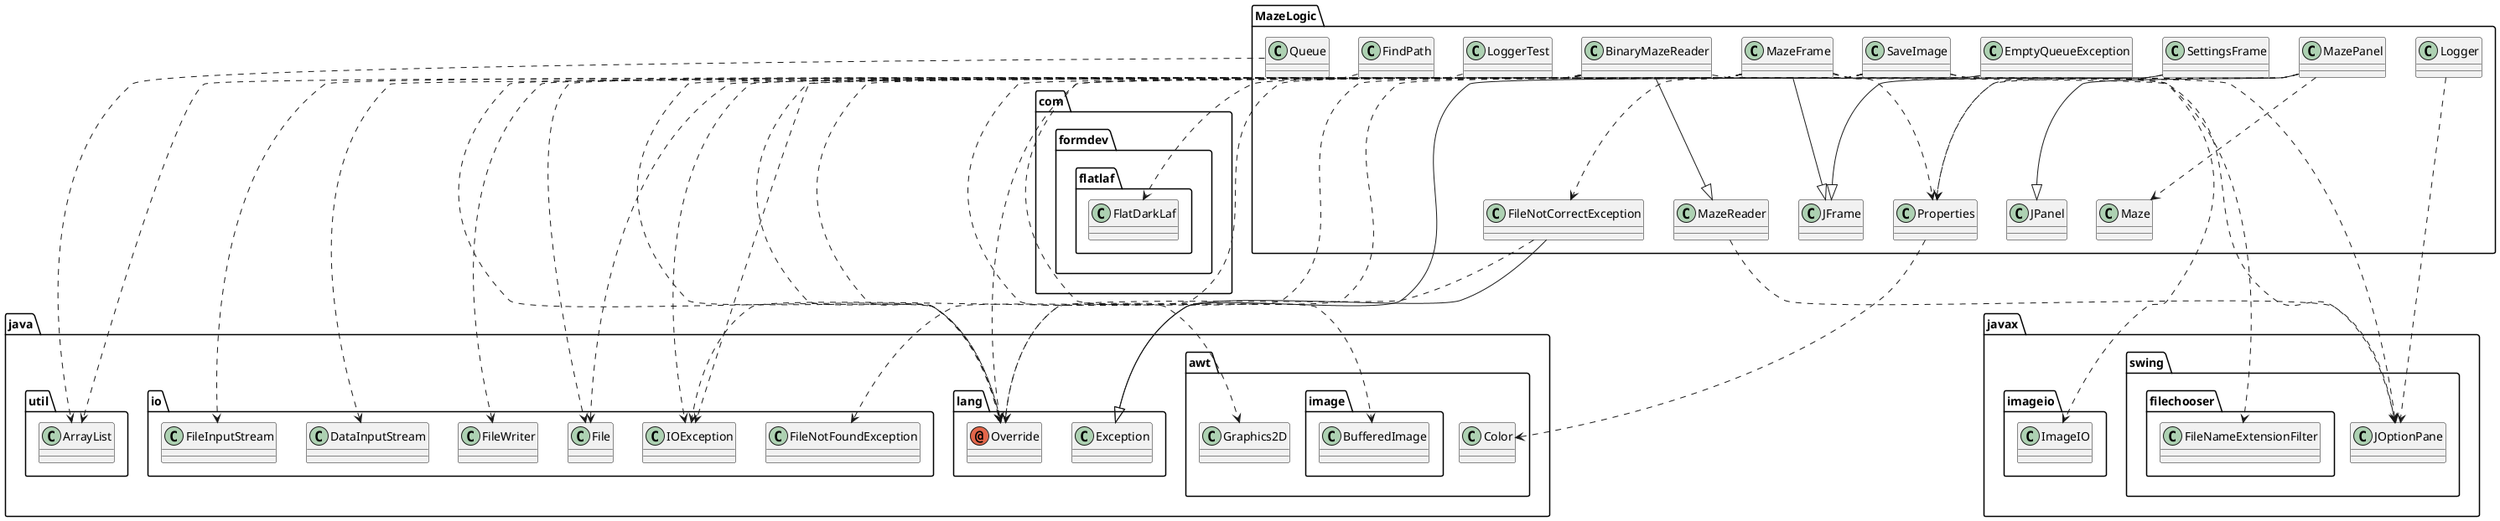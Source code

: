 @startuml
annotation java.lang.Override
class MazeLogic.BinaryMazeReader
class MazeLogic.EmptyQueueException
class MazeLogic.FileNotCorrectException
class MazeLogic.FindPath
class MazeLogic.JFrame
class MazeLogic.JPanel
class MazeLogic.Logger
class MazeLogic.LoggerTest
class MazeLogic.Maze
class MazeLogic.MazeFrame
class MazeLogic.MazePanel
class MazeLogic.MazeReader
class MazeLogic.Properties
class MazeLogic.Queue
class MazeLogic.SaveImage
class MazeLogic.SettingsFrame
class com.formdev.flatlaf.FlatDarkLaf
class java.awt.Color
class java.awt.Graphics2D
class java.awt.image.BufferedImage
class java.io.DataInputStream
class java.io.File
class java.io.FileInputStream
class java.io.FileNotFoundException
class java.io.FileWriter
class java.io.IOException
class java.lang.Exception
class java.util.ArrayList
class javax.imageio.ImageIO
class javax.swing.JOptionPane
class javax.swing.filechooser.FileNameExtensionFilter
MazeLogic.BinaryMazeReader ..> java.lang.Override
MazeLogic.BinaryMazeReader --|> MazeLogic.MazeReader
MazeLogic.BinaryMazeReader ..> java.io.DataInputStream
MazeLogic.BinaryMazeReader ..> java.io.FileInputStream
MazeLogic.BinaryMazeReader ..> java.io.FileNotFoundException
MazeLogic.BinaryMazeReader ..> java.io.IOException
MazeLogic.BinaryMazeReader ..> javax.swing.JOptionPane
MazeLogic.EmptyQueueException ..> java.lang.Override
MazeLogic.EmptyQueueException --|> java.lang.Exception
MazeLogic.FileNotCorrectException ..> java.lang.Override
MazeLogic.FileNotCorrectException --|> java.lang.Exception
MazeLogic.FindPath ..> java.util.ArrayList
MazeLogic.Logger ..> javax.swing.JOptionPane
MazeLogic.LoggerTest ..> java.lang.Override
MazeLogic.MazeFrame ..> java.lang.Override
MazeLogic.MazeFrame ..> MazeLogic.FileNotCorrectException
MazeLogic.MazeFrame --|> MazeLogic.JFrame
MazeLogic.MazeFrame ..> MazeLogic.Properties
MazeLogic.MazeFrame ..> com.formdev.flatlaf.FlatDarkLaf
MazeLogic.MazeFrame ..> java.io.File
MazeLogic.MazeFrame ..> java.io.FileWriter
MazeLogic.MazeFrame ..> java.io.IOException
MazeLogic.MazeFrame ..> javax.swing.filechooser.FileNameExtensionFilter
MazeLogic.MazePanel ..> java.lang.Override
MazeLogic.MazePanel --|> MazeLogic.JPanel
MazeLogic.MazePanel ..> MazeLogic.Maze
MazeLogic.MazePanel ..> MazeLogic.Properties
MazeLogic.MazeReader ..> javax.swing.JOptionPane
MazeLogic.Properties ..> java.awt.Color
MazeLogic.Queue ..> java.util.ArrayList
MazeLogic.SaveImage ..> java.lang.Override
MazeLogic.SaveImage ..> java.awt.Graphics2D
MazeLogic.SaveImage ..> java.awt.image.BufferedImage
MazeLogic.SaveImage ..> java.io.File
MazeLogic.SaveImage ..> java.io.IOException
MazeLogic.SaveImage ..> javax.imageio.ImageIO
MazeLogic.SaveImage ..> javax.swing.JOptionPane
MazeLogic.SettingsFrame --|> MazeLogic.JFrame
MazeLogic.SettingsFrame ..> MazeLogic.Properties
@enduml